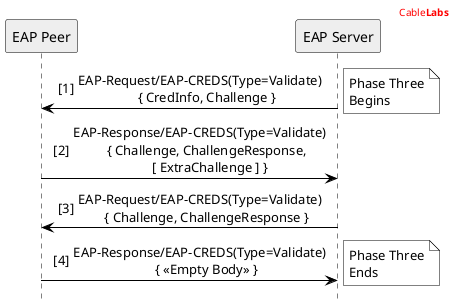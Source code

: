 
@startuml

'' header information
header
<font color="red">Cable<b>Labs</b></font>
endheader

'' Use this to hide the foot boxes
hide footbox

skinparam sequenceMessageAlign center
skinparam NoteBorderColor black
'' skinparam BackgroundColor #ddd

skinparam sequence {
	borderColor black
	ArrowColor black
	ActorBorderColor black
	ParticipantBorderColor black
	LifeLineBorderColor black
	LifeLineBackgroundColor white
}

'' Participants Declaration
Participant "EAP Peer" as P #eee
Participant "EAP Server" as S #eee

autonumber 1 "[##]"
S->P: EAP-Request/EAP-CREDS(Type=Validate)\n    { CredInfo, Challenge }
note right #fff: Phase Three\nBegins

P->S: EAP-Response/EAP-CREDS(Type=Validate)\n    { Challenge, ChallengeResponse,\n      [ ExtraChallenge ] }

S->P: EAP-Request/EAP-CREDS(Type=Validate)\n    { Challenge, ChallengeResponse }

P->S: EAP-Response/EAP-CREDS(Type=Validate)\n    { << Empty Body >> }
note right #fff: Phase Three\nEnds


@enduml

